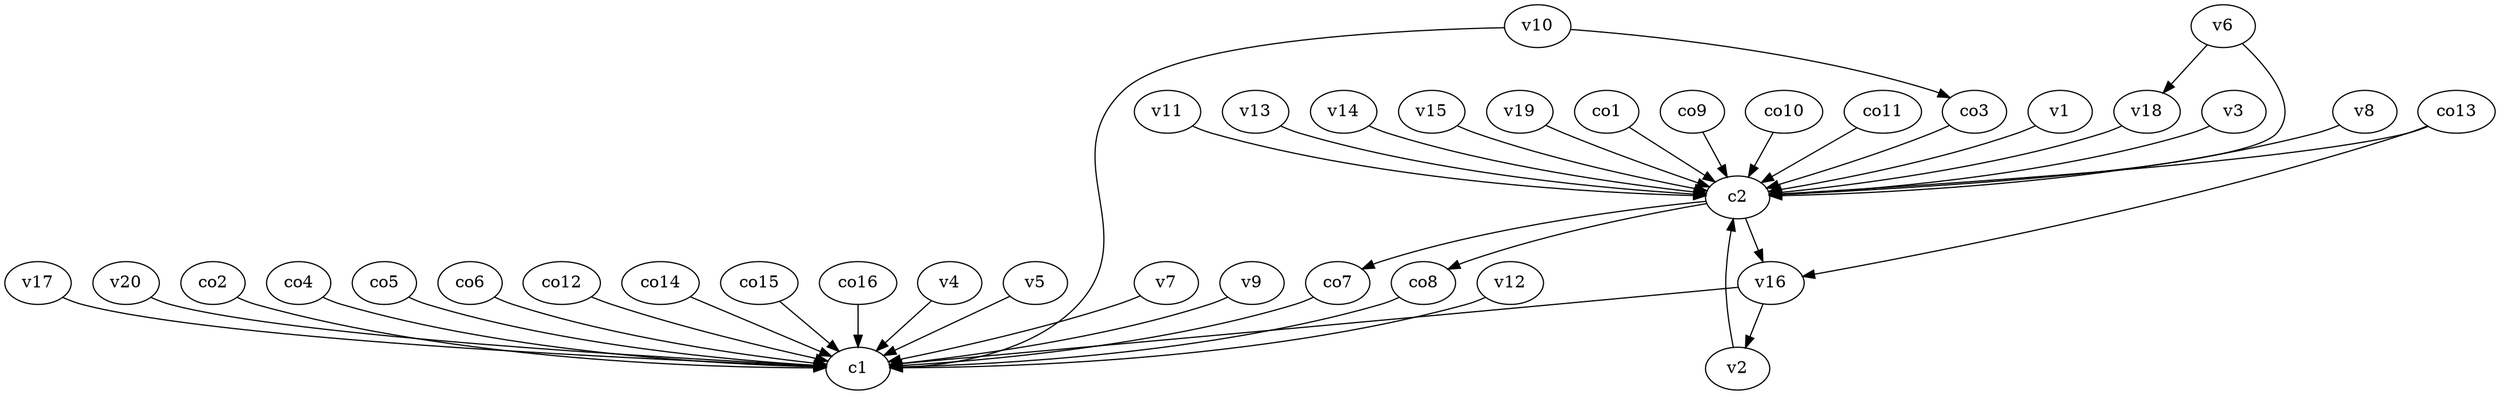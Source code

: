 strict digraph  {
c1;
c2;
v1;
v2;
v3;
v4;
v5;
v6;
v7;
v8;
v9;
v10;
v11;
v12;
v13;
v14;
v15;
v16;
v17;
v18;
v19;
v20;
co1;
co2;
co3;
co4;
co5;
co6;
co7;
co8;
co9;
co10;
co11;
co12;
co13;
co14;
co15;
co16;
c2 -> v16  [weight=1];
c2 -> co7  [weight=1];
c2 -> co8  [weight=1];
v1 -> c2  [weight=1];
v2 -> c2  [weight=1];
v3 -> c2  [weight=1];
v4 -> c1  [weight=1];
v5 -> c1  [weight=1];
v6 -> c2  [weight=1];
v6 -> v18  [weight=1];
v7 -> c1  [weight=1];
v8 -> c2  [weight=1];
v9 -> c1  [weight=1];
v10 -> c1  [weight=1];
v10 -> co3  [weight=1];
v11 -> c2  [weight=1];
v12 -> c1  [weight=1];
v13 -> c2  [weight=1];
v14 -> c2  [weight=1];
v15 -> c2  [weight=1];
v16 -> c1  [weight=1];
v16 -> v2  [weight=1];
v17 -> c1  [weight=1];
v18 -> c2  [weight=1];
v19 -> c2  [weight=1];
v20 -> c1  [weight=1];
co1 -> c2  [weight=1];
co2 -> c1  [weight=1];
co3 -> c2  [weight=1];
co4 -> c1  [weight=1];
co5 -> c1  [weight=1];
co6 -> c1  [weight=1];
co7 -> c1  [weight=1];
co8 -> c1  [weight=1];
co9 -> c2  [weight=1];
co10 -> c2  [weight=1];
co11 -> c2  [weight=1];
co12 -> c1  [weight=1];
co13 -> c2  [weight=1];
co13 -> v16  [weight=1];
co14 -> c1  [weight=1];
co15 -> c1  [weight=1];
co16 -> c1  [weight=1];
}
